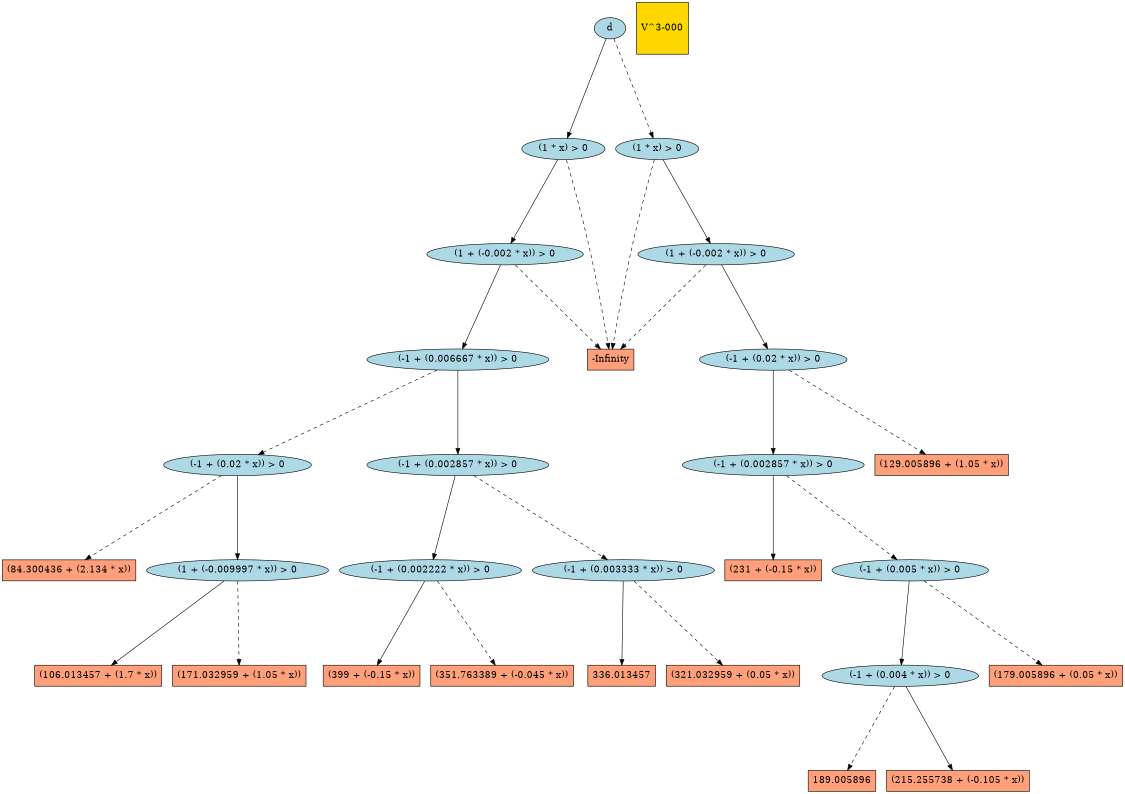 digraph G { 
graph [ fontname = "Helvetica",fontsize="16",ratio = "auto",
        size="7.5,10",ranksep="2.00" ];
node [fontsize="16"];
"11222" [label="(-1 + (0.002222 * x)) > 0",fillcolor=lightblue,color=black,shape=ellipse,style=filled];
"7121" [label="(-1 + (0.004 * x)) > 0",fillcolor=lightblue,color=black,shape=ellipse,style=filled];
"7357" [label="(-1 + (0.002857 * x)) > 0",fillcolor=lightblue,color=black,shape=ellipse,style=filled];
"8260" [label="(106.013457 + (1.7 * x))",fillcolor=lightsalmon,color=black,shape=box,style=filled];
"7358" [label="(-1 + (0.02 * x)) > 0",fillcolor=lightblue,color=black,shape=ellipse,style=filled];
"7922" [label="(84.300436 + (2.134 * x))",fillcolor=lightsalmon,color=black,shape=box,style=filled];
"10467" [label="336.013457",fillcolor=lightsalmon,color=black,shape=box,style=filled];
"10114" [label="(321.032959 + (0.05 * x))",fillcolor=lightsalmon,color=black,shape=box,style=filled];
"4514" [label="(129.005896 + (1.05 * x))",fillcolor=lightsalmon,color=black,shape=box,style=filled];
"7359" [label="(1 + (-0.002 * x)) > 0",fillcolor=lightblue,color=black,shape=ellipse,style=filled];
"6739" [label="189.005896",fillcolor=lightsalmon,color=black,shape=box,style=filled];
"11244" [label="d",fillcolor=lightblue,color=black,shape=ellipse,style=filled];
"11243" [label="(1 * x) > 0",fillcolor=lightblue,color=black,shape=ellipse,style=filled];
"11242" [label="(1 + (-0.002 * x)) > 0",fillcolor=lightblue,color=black,shape=ellipse,style=filled];
"6154" [label="(179.005896 + (0.05 * x))",fillcolor=lightsalmon,color=black,shape=box,style=filled];
"7153" [label="(231 + (-0.15 * x))",fillcolor=lightsalmon,color=black,shape=box,style=filled];
"7135" [label="(-1 + (0.005 * x)) > 0",fillcolor=lightblue,color=black,shape=ellipse,style=filled];
"10964" [label="(399 + (-0.15 * x))",fillcolor=lightsalmon,color=black,shape=box,style=filled];
"8391" [label="(1 + (-0.009997 * x)) > 0",fillcolor=lightblue,color=black,shape=ellipse,style=filled];
"8498" [label="(-1 + (0.02 * x)) > 0",fillcolor=lightblue,color=black,shape=ellipse,style=filled];
"6939" [label="(215.255738 + (-0.105 * x))",fillcolor=lightsalmon,color=black,shape=box,style=filled];
"7360" [label="(1 * x) > 0",fillcolor=lightblue,color=black,shape=ellipse,style=filled];
"4" [label="-Infinity",fillcolor=lightsalmon,color=black,shape=box,style=filled];
"11240" [label="(-1 + (0.002857 * x)) > 0",fillcolor=lightblue,color=black,shape=ellipse,style=filled];
"11241" [label="(-1 + (0.006667 * x)) > 0",fillcolor=lightblue,color=black,shape=ellipse,style=filled];
"8258" [label="(171.032959 + (1.05 * x))",fillcolor=lightsalmon,color=black,shape=box,style=filled];
"10784" [label="(351.763389 + (-0.045 * x))",fillcolor=lightsalmon,color=black,shape=box,style=filled];
"10646" [label="(-1 + (0.003333 * x)) > 0",fillcolor=lightblue,color=black,shape=ellipse,style=filled];
"_temp_" [label="V^3-000",fillcolor=gold1,color=black,shape=square,style=filled];
"11222" -> "10784" [color=black,style=dashed];
"11222" -> "10964" [color=black,style=solid];
"7121" -> "6939" [color=black,style=solid];
"7121" -> "6739" [color=black,style=dashed];
"7357" -> "7153" [color=black,style=solid];
"7357" -> "7135" [color=black,style=dashed];
"7358" -> "7357" [color=black,style=solid];
"7358" -> "4514" [color=black,style=dashed];
"7359" -> "7358" [color=black,style=solid];
"7359" -> "4" [color=black,style=dashed];
"11244" -> "7360" [color=black,style=dashed];
"11244" -> "11243" [color=black,style=solid];
"11243" -> "11242" [color=black,style=solid];
"11243" -> "4" [color=black,style=dashed];
"11242" -> "4" [color=black,style=dashed];
"11242" -> "11241" [color=black,style=solid];
"7135" -> "6154" [color=black,style=dashed];
"7135" -> "7121" [color=black,style=solid];
"8391" -> "8260" [color=black,style=solid];
"8391" -> "8258" [color=black,style=dashed];
"8498" -> "7922" [color=black,style=dashed];
"8498" -> "8391" [color=black,style=solid];
"7360" -> "7359" [color=black,style=solid];
"7360" -> "4" [color=black,style=dashed];
"11240" -> "11222" [color=black,style=solid];
"11240" -> "10646" [color=black,style=dashed];
"11241" -> "11240" [color=black,style=solid];
"11241" -> "8498" [color=black,style=dashed];
"10646" -> "10467" [color=black,style=solid];
"10646" -> "10114" [color=black,style=dashed];
}
